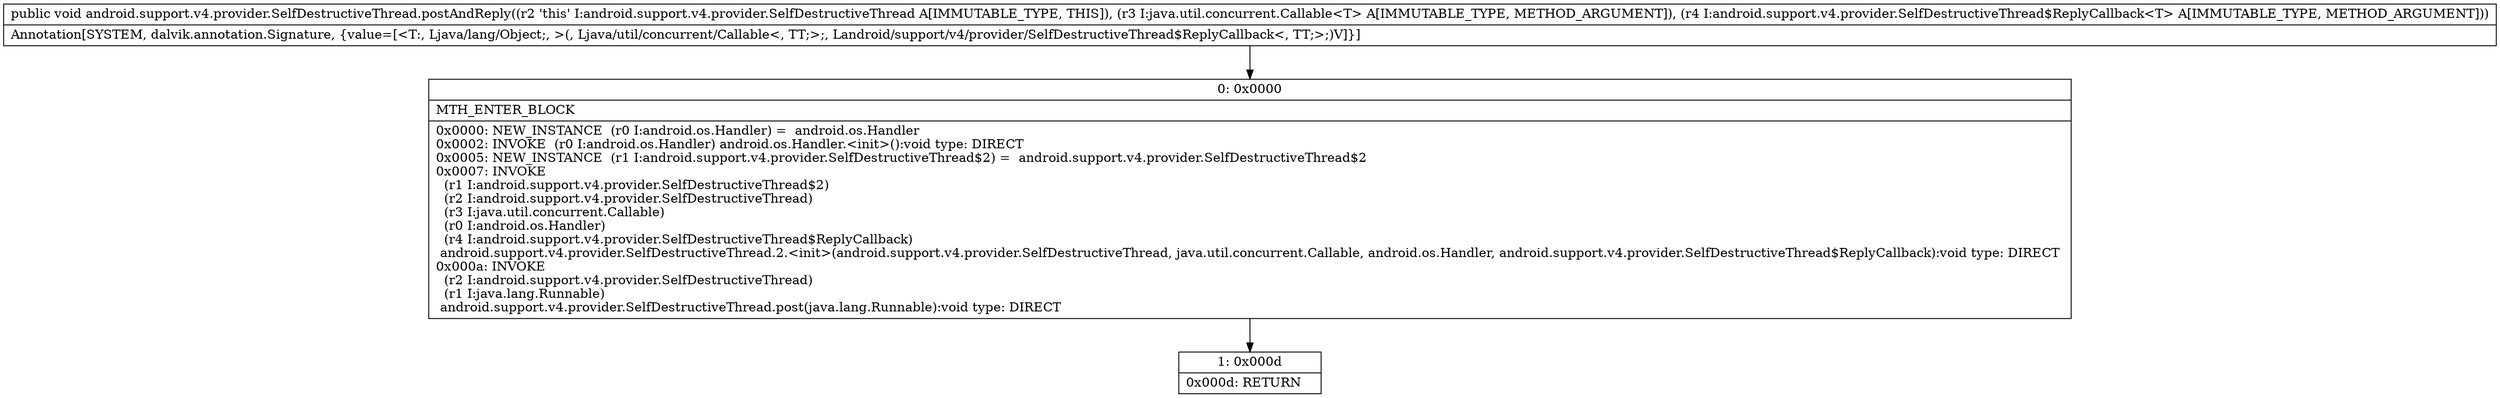digraph "CFG forandroid.support.v4.provider.SelfDestructiveThread.postAndReply(Ljava\/util\/concurrent\/Callable;Landroid\/support\/v4\/provider\/SelfDestructiveThread$ReplyCallback;)V" {
Node_0 [shape=record,label="{0\:\ 0x0000|MTH_ENTER_BLOCK\l|0x0000: NEW_INSTANCE  (r0 I:android.os.Handler) =  android.os.Handler \l0x0002: INVOKE  (r0 I:android.os.Handler) android.os.Handler.\<init\>():void type: DIRECT \l0x0005: NEW_INSTANCE  (r1 I:android.support.v4.provider.SelfDestructiveThread$2) =  android.support.v4.provider.SelfDestructiveThread$2 \l0x0007: INVOKE  \l  (r1 I:android.support.v4.provider.SelfDestructiveThread$2)\l  (r2 I:android.support.v4.provider.SelfDestructiveThread)\l  (r3 I:java.util.concurrent.Callable)\l  (r0 I:android.os.Handler)\l  (r4 I:android.support.v4.provider.SelfDestructiveThread$ReplyCallback)\l android.support.v4.provider.SelfDestructiveThread.2.\<init\>(android.support.v4.provider.SelfDestructiveThread, java.util.concurrent.Callable, android.os.Handler, android.support.v4.provider.SelfDestructiveThread$ReplyCallback):void type: DIRECT \l0x000a: INVOKE  \l  (r2 I:android.support.v4.provider.SelfDestructiveThread)\l  (r1 I:java.lang.Runnable)\l android.support.v4.provider.SelfDestructiveThread.post(java.lang.Runnable):void type: DIRECT \l}"];
Node_1 [shape=record,label="{1\:\ 0x000d|0x000d: RETURN   \l}"];
MethodNode[shape=record,label="{public void android.support.v4.provider.SelfDestructiveThread.postAndReply((r2 'this' I:android.support.v4.provider.SelfDestructiveThread A[IMMUTABLE_TYPE, THIS]), (r3 I:java.util.concurrent.Callable\<T\> A[IMMUTABLE_TYPE, METHOD_ARGUMENT]), (r4 I:android.support.v4.provider.SelfDestructiveThread$ReplyCallback\<T\> A[IMMUTABLE_TYPE, METHOD_ARGUMENT]))  | Annotation[SYSTEM, dalvik.annotation.Signature, \{value=[\<T:, Ljava\/lang\/Object;, \>(, Ljava\/util\/concurrent\/Callable\<, TT;\>;, Landroid\/support\/v4\/provider\/SelfDestructiveThread$ReplyCallback\<, TT;\>;)V]\}]\l}"];
MethodNode -> Node_0;
Node_0 -> Node_1;
}

